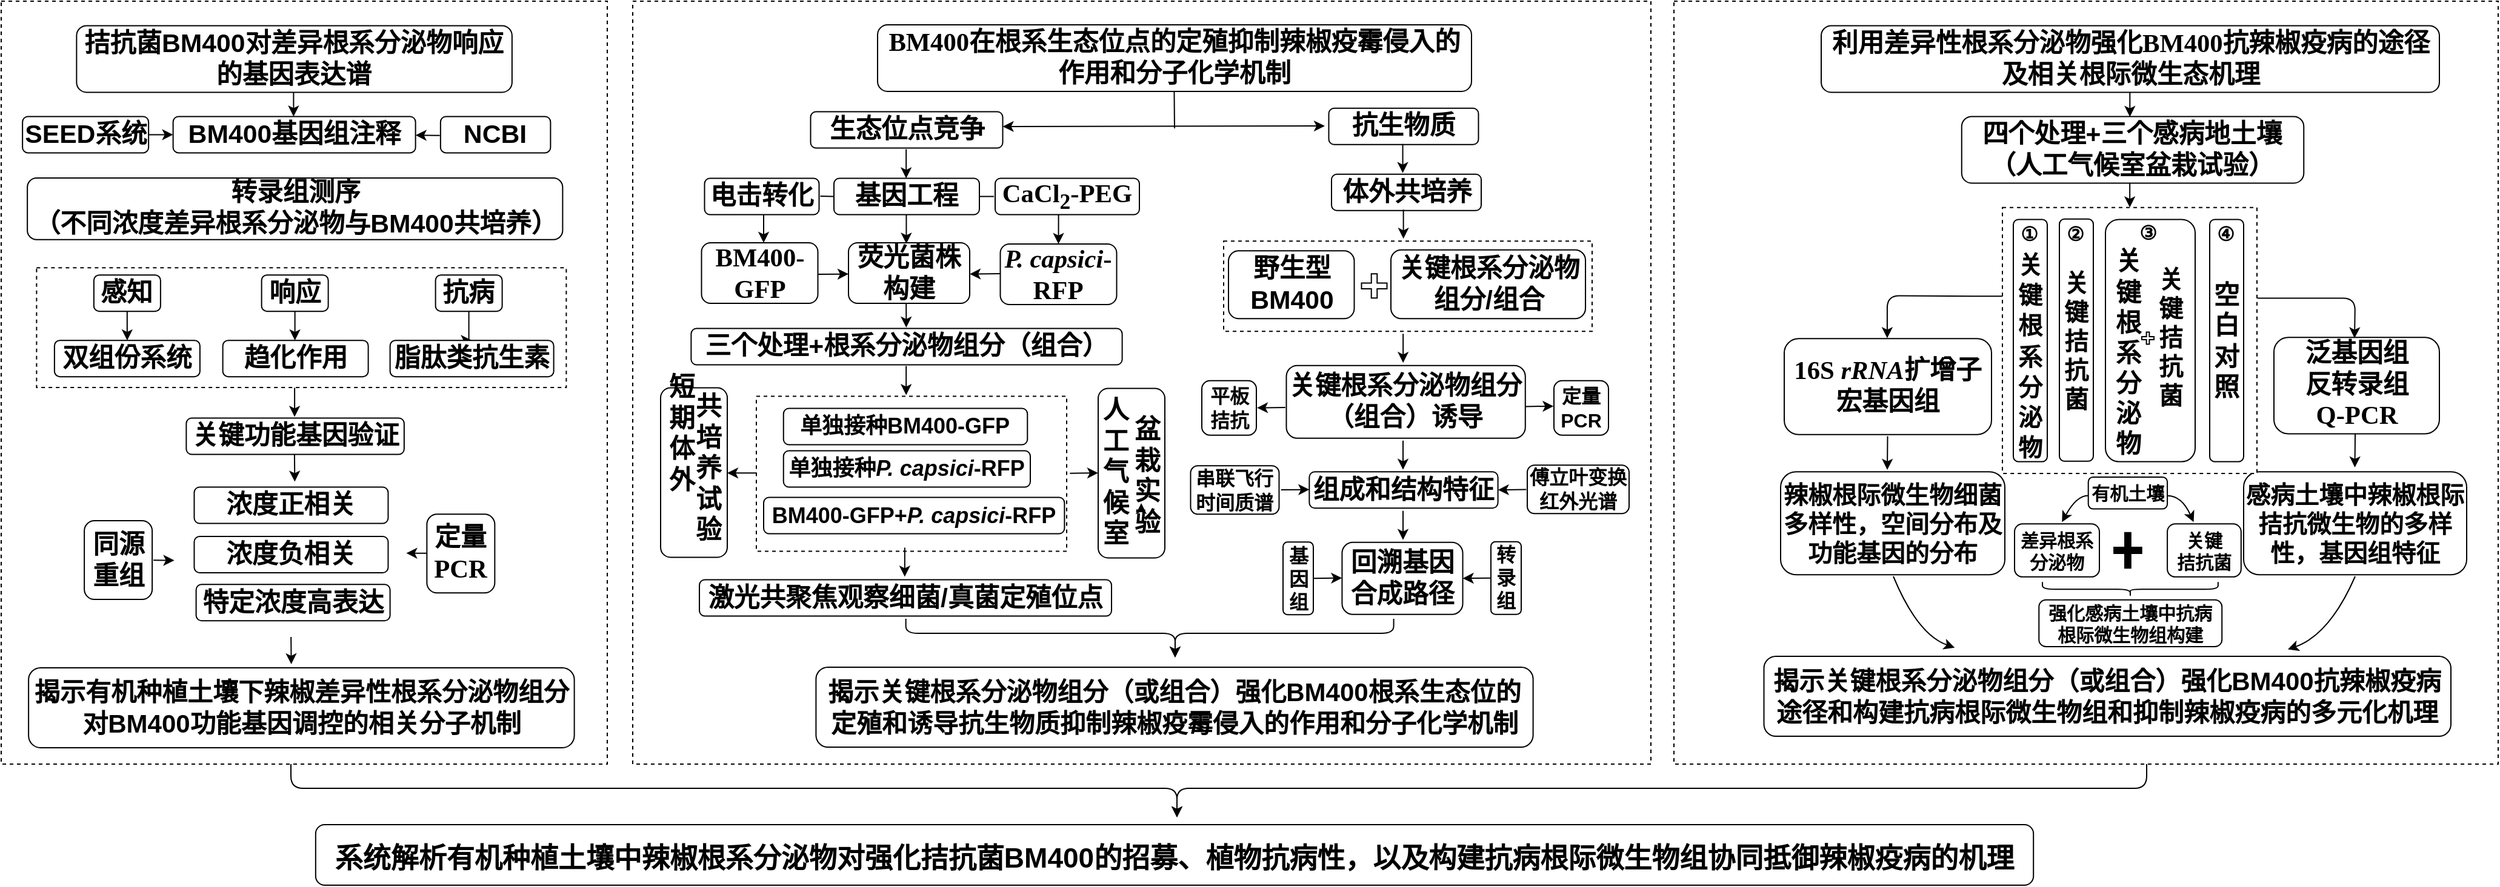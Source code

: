 <mxfile version="14.4.4" type="github">
  <diagram id="QDtG73jCpwaWWLSm4ETX" name="第 1 页">
    <mxGraphModel dx="3487" dy="275" grid="1" gridSize="10" guides="1" tooltips="1" connect="1" arrows="1" fold="1" page="1" pageScale="1" pageWidth="827" pageHeight="1169" math="0" shadow="0">
      <root>
        <mxCell id="0" />
        <mxCell id="1" parent="0" />
        <mxCell id="o6z0fi3anvcR_nz3UvYC-196" value="" style="rounded=0;whiteSpace=wrap;html=1;fontFamily=Helvetica;fontSize=16;dashed=1;" vertex="1" parent="1">
          <mxGeometry x="730" y="1280" width="680" height="630" as="geometry" />
        </mxCell>
        <mxCell id="o6z0fi3anvcR_nz3UvYC-167" value="" style="edgeStyle=orthogonalEdgeStyle;rounded=0;orthogonalLoop=1;jettySize=auto;html=1;" edge="1" parent="1">
          <mxGeometry relative="1" as="geometry">
            <mxPoint x="1106.083" y="1426.25" as="sourcePoint" />
            <mxPoint x="1106.083" y="1450.25" as="targetPoint" />
            <Array as="points">
              <mxPoint x="1106.62" y="1426.25" />
            </Array>
          </mxGeometry>
        </mxCell>
        <mxCell id="o6z0fi3anvcR_nz3UvYC-195" value="" style="rounded=0;whiteSpace=wrap;html=1;fontFamily=Helvetica;fontSize=16;dashed=1;" vertex="1" parent="1">
          <mxGeometry x="-129" y="1280" width="840" height="630" as="geometry" />
        </mxCell>
        <mxCell id="o6z0fi3anvcR_nz3UvYC-20" value="" style="edgeStyle=orthogonalEdgeStyle;rounded=0;orthogonalLoop=1;jettySize=auto;html=1;" edge="1" parent="1">
          <mxGeometry relative="1" as="geometry">
            <mxPoint x="-408.857" y="1474.09" as="sourcePoint" />
            <mxPoint x="-408.857" y="1498.09" as="targetPoint" />
            <Array as="points">
              <mxPoint x="-408.32" y="1474.09" />
            </Array>
          </mxGeometry>
        </mxCell>
        <mxCell id="o6z0fi3anvcR_nz3UvYC-182" value="" style="edgeStyle=orthogonalEdgeStyle;rounded=0;orthogonalLoop=1;jettySize=auto;html=1;" edge="1" parent="1">
          <mxGeometry relative="1" as="geometry">
            <mxPoint x="-408.887" y="1400.23" as="sourcePoint" />
            <mxPoint x="-408.887" y="1424.23" as="targetPoint" />
            <Array as="points">
              <mxPoint x="-408.35" y="1400.23" />
            </Array>
          </mxGeometry>
        </mxCell>
        <mxCell id="o6z0fi3anvcR_nz3UvYC-173" value="" style="rounded=0;whiteSpace=wrap;html=1;fontFamily=Helvetica;fontSize=21;dashed=1;" vertex="1" parent="1">
          <mxGeometry x="-507.2" y="1674.76" width="191.38" height="130.25" as="geometry" />
        </mxCell>
        <mxCell id="o6z0fi3anvcR_nz3UvYC-93" value="" style="edgeStyle=orthogonalEdgeStyle;rounded=0;orthogonalLoop=1;jettySize=auto;html=1;entryX=0.5;entryY=0;entryDx=0;entryDy=0;" edge="1" parent="1" target="o6z0fi3anvcR_nz3UvYC-42">
          <mxGeometry relative="1" as="geometry">
            <mxPoint x="229.213" y="1455.75" as="sourcePoint" />
            <mxPoint x="229.21" y="1474.75" as="targetPoint" />
            <Array as="points">
              <mxPoint x="230" y="1456.25" />
            </Array>
          </mxGeometry>
        </mxCell>
        <mxCell id="o6z0fi3anvcR_nz3UvYC-96" value="" style="edgeStyle=orthogonalEdgeStyle;rounded=0;orthogonalLoop=1;jettySize=auto;html=1;exitX=0.476;exitY=1.018;exitDx=0;exitDy=0;exitPerimeter=0;" edge="1" parent="1" source="o6z0fi3anvcR_nz3UvYC-44">
          <mxGeometry relative="1" as="geometry">
            <mxPoint x="96.653" y="1525.5" as="sourcePoint" />
            <mxPoint x="96.653" y="1549.5" as="targetPoint" />
            <Array as="points">
              <mxPoint x="97" y="1526" />
              <mxPoint x="97" y="1526" />
            </Array>
          </mxGeometry>
        </mxCell>
        <mxCell id="o6z0fi3anvcR_nz3UvYC-121" value="" style="rounded=0;whiteSpace=wrap;html=1;fontFamily=Helvetica;fontSize=21;dashed=1;" vertex="1" parent="1">
          <mxGeometry x="358.5" y="1478.13" width="304" height="74.5" as="geometry" />
        </mxCell>
        <mxCell id="o6z0fi3anvcR_nz3UvYC-103" value="" style="rounded=1;whiteSpace=wrap;html=1;spacing=2;fontFamily=Helvetica;fontStyle=1;" vertex="1" parent="1">
          <mxGeometry x="255" y="1599.75" width="55" height="140" as="geometry" />
        </mxCell>
        <mxCell id="o6z0fi3anvcR_nz3UvYC-98" value="" style="rounded=0;whiteSpace=wrap;html=1;fontFamily=Helvetica;fontSize=21;dashed=1;" vertex="1" parent="1">
          <mxGeometry x="-27" y="1606.25" width="256" height="128" as="geometry" />
        </mxCell>
        <mxCell id="WCuqPz3NQp58f8Igei0k-176" value="" style="rounded=0;whiteSpace=wrap;html=1;fontFamily=Helvetica;fontSize=16;dashed=1;" parent="1" vertex="1">
          <mxGeometry x="-650" y="1280" width="500" height="630" as="geometry" />
        </mxCell>
        <mxCell id="WCuqPz3NQp58f8Igei0k-73" value="" style="rounded=0;whiteSpace=wrap;html=1;fontFamily=Helvetica;fontSize=21;dashed=1;" parent="1" vertex="1">
          <mxGeometry x="-620.81" y="1500.09" width="437" height="98.91" as="geometry" />
        </mxCell>
        <mxCell id="WCuqPz3NQp58f8Igei0k-91" value="&lt;p style=&quot;margin-top: 0pt ; margin-bottom: 0pt ; margin-left: 0in ; direction: ltr ; unicode-bidi: embed ; word-break: normal&quot;&gt;&lt;span style=&quot;font-size: 16pt&quot;&gt;四个处理+三个感病地土壤&lt;/span&gt;&lt;/p&gt;&lt;p style=&quot;margin-top: 0pt ; margin-bottom: 0pt ; margin-left: 0in ; direction: ltr ; unicode-bidi: embed ; word-break: normal&quot;&gt;&lt;span style=&quot;font-size: 16pt&quot;&gt;（人工气候室盆栽试验）&lt;/span&gt;&lt;/p&gt;" style="rounded=1;whiteSpace=wrap;html=1;spacing=2;fontFamily=Helvetica;fontStyle=1;" parent="1" vertex="1">
          <mxGeometry x="967.38" y="1375.23" width="282.25" height="55" as="geometry" />
        </mxCell>
        <mxCell id="WCuqPz3NQp58f8Igei0k-120" value="&lt;p style=&quot;margin-top: 0pt ; margin-bottom: 0pt ; margin-left: 0in ; direction: ltr ; unicode-bidi: embed ; word-break: normal&quot;&gt;&lt;span style=&quot;font-size: 16pt ; font-family: &amp;#34;等线 (正文)&amp;#34;&quot;&gt;16S&amp;nbsp;&lt;/span&gt;&lt;span style=&quot;font-size: 16pt ; font-family: &amp;#34;等线 (正文)&amp;#34;&quot;&gt;&lt;i&gt;rRNA&lt;/i&gt;&lt;/span&gt;&lt;span style=&quot;font-size: 16pt&quot;&gt;扩增子&lt;/span&gt;&lt;/p&gt;&lt;p style=&quot;margin-top: 0pt ; margin-bottom: 0pt ; margin-left: 0in ; direction: ltr ; unicode-bidi: embed ; word-break: normal&quot;&gt;&lt;span style=&quot;font-size: 16pt&quot;&gt;宏基因组&lt;/span&gt;&lt;/p&gt;" style="rounded=1;whiteSpace=wrap;html=1;spacing=2;fontFamily=Helvetica;fontStyle=1;" parent="1" vertex="1">
          <mxGeometry x="821" y="1558.63" width="171" height="79.25" as="geometry" />
        </mxCell>
        <mxCell id="WCuqPz3NQp58f8Igei0k-121" value="&lt;p style=&quot;margin-top: 0pt ; margin-bottom: 0pt ; margin-left: 0in ; direction: ltr ; unicode-bidi: embed ; word-break: normal&quot;&gt;&lt;span style=&quot;font-size: 16pt&quot;&gt;泛&lt;/span&gt;&lt;span style=&quot;font-size: 16pt&quot;&gt;基因组&lt;/span&gt;&lt;/p&gt;&lt;p style=&quot;margin-top: 0pt ; margin-bottom: 0pt ; margin-left: 0in ; direction: ltr ; unicode-bidi: embed ; word-break: normal&quot;&gt;&lt;span style=&quot;font-size: 16pt ; font-family: &amp;#34;等线 (正文)&amp;#34;&quot;&gt;反转录组&lt;/span&gt;&lt;/p&gt;&lt;p style=&quot;margin-top: 0pt ; margin-bottom: 0pt ; margin-left: 0in ; direction: ltr ; unicode-bidi: embed ; word-break: normal&quot;&gt;&lt;span style=&quot;font-size: 16pt ; font-family: &amp;#34;等线 (正文)&amp;#34;&quot;&gt;Q-PCR&lt;/span&gt;&lt;/p&gt;" style="rounded=1;whiteSpace=wrap;html=1;spacing=2;fontFamily=Helvetica;fontStyle=1;" parent="1" vertex="1">
          <mxGeometry x="1225" y="1557.63" width="136.5" height="79.63" as="geometry" />
        </mxCell>
        <mxCell id="WCuqPz3NQp58f8Igei0k-122" value="&lt;p style=&quot;margin-top: 0pt ; margin-bottom: 0pt ; margin-left: 0in ; direction: ltr ; unicode-bidi: embed ; word-break: normal ; font-size: 20px&quot;&gt;&lt;font style=&quot;font-size: 20px&quot;&gt;辣椒根际微生物细菌多样性，空间分布及&lt;/font&gt;&lt;span&gt;功能基因的分布&lt;/span&gt;&lt;/p&gt;" style="rounded=1;whiteSpace=wrap;html=1;spacing=2;fontFamily=Helvetica;fontStyle=1;" parent="1" vertex="1">
          <mxGeometry x="818" y="1668.63" width="185" height="85" as="geometry" />
        </mxCell>
        <mxCell id="WCuqPz3NQp58f8Igei0k-123" value="&lt;p style=&quot;margin-top: 0pt ; margin-bottom: 0pt ; margin-left: 0in ; direction: ltr ; unicode-bidi: embed ; word-break: normal ; font-size: 20px&quot;&gt;&lt;font style=&quot;font-size: 20px&quot;&gt;感病土壤中辣椒根际拮抗微生物的多样性，基因组特征&lt;/font&gt;&lt;/p&gt;" style="rounded=1;whiteSpace=wrap;html=1;spacing=2;fontFamily=Helvetica;fontStyle=1;" parent="1" vertex="1">
          <mxGeometry x="1200" y="1668.63" width="184" height="85" as="geometry" />
        </mxCell>
        <mxCell id="WCuqPz3NQp58f8Igei0k-142" value="" style="endArrow=classic;html=1;fontFamily=Helvetica;fontSize=16;exitX=0.003;exitY=0.417;exitDx=0;exitDy=0;exitPerimeter=0;" parent="1" edge="1">
          <mxGeometry width="50" height="50" relative="1" as="geometry">
            <mxPoint x="1000.999" y="1523.67" as="sourcePoint" />
            <mxPoint x="905.96" y="1558.25" as="targetPoint" />
            <Array as="points">
              <mxPoint x="986.96" y="1523.62" />
              <mxPoint x="905.96" y="1523.25" />
            </Array>
          </mxGeometry>
        </mxCell>
        <mxCell id="WCuqPz3NQp58f8Igei0k-167" value="" style="curved=1;endArrow=classic;html=1;fontFamily=Helvetica;fontStyle=1;entryX=0.205;entryY=-0.04;entryDx=0;entryDy=0;entryPerimeter=0;" parent="1" edge="1">
          <mxGeometry width="50" height="50" relative="1" as="geometry">
            <mxPoint x="911" y="1755" as="sourcePoint" />
            <mxPoint x="961.645" y="1813.85" as="targetPoint" />
            <Array as="points">
              <mxPoint x="931" y="1803.25" />
            </Array>
          </mxGeometry>
        </mxCell>
        <mxCell id="WCuqPz3NQp58f8Igei0k-168" value="" style="curved=1;endArrow=classic;html=1;fontFamily=Helvetica;fontStyle=1;entryX=0.791;entryY=-0.017;entryDx=0;entryDy=0;entryPerimeter=0;" parent="1" edge="1">
          <mxGeometry width="50" height="50" relative="1" as="geometry">
            <mxPoint x="1292" y="1755" as="sourcePoint" />
            <mxPoint x="1236.479" y="1815.23" as="targetPoint" />
            <Array as="points">
              <mxPoint x="1271" y="1803.25" />
            </Array>
          </mxGeometry>
        </mxCell>
        <mxCell id="WCuqPz3NQp58f8Igei0k-169" value="系统解析有机种植土壤中辣椒根系分泌物对强化拮抗菌BM400的招募、植物抗病性，以及构建抗病根际微生物组协同抵御辣椒疫病的机理" style="rounded=1;fontFamily=Helvetica;fontStyle=1;fontSize=23;" parent="1" vertex="1">
          <mxGeometry x="-390.59" y="1960" width="1417.19" height="50" as="geometry" />
        </mxCell>
        <mxCell id="o6z0fi3anvcR_nz3UvYC-190" value="" style="edgeStyle=orthogonalEdgeStyle;curved=0;rounded=1;sketch=0;orthogonalLoop=1;jettySize=auto;html=1;" edge="1" parent="1" source="o6z0fi3anvcR_nz3UvYC-185" target="o6z0fi3anvcR_nz3UvYC-2">
          <mxGeometry relative="1" as="geometry" />
        </mxCell>
        <mxCell id="o6z0fi3anvcR_nz3UvYC-2" value="&lt;p style=&quot;margin-top: 0pt ; margin-bottom: 0pt ; margin-left: 0in ; direction: ltr ; unicode-bidi: embed ; word-break: normal&quot;&gt;&lt;span style=&quot;font-size: 21.333px&quot;&gt;BM400基因组注释&lt;/span&gt;&lt;br&gt;&lt;/p&gt;" style="rounded=1;whiteSpace=wrap;html=1;spacing=2;fontFamily=Helvetica;fontStyle=1;" vertex="1" parent="1">
          <mxGeometry x="-508.19" y="1375.23" width="200" height="30" as="geometry" />
        </mxCell>
        <mxCell id="o6z0fi3anvcR_nz3UvYC-6" value="&lt;p style=&quot;margin-top: 0pt ; margin-bottom: 0pt ; margin-left: 0in ; direction: ltr ; unicode-bidi: embed ; word-break: normal&quot;&gt;&lt;span style=&quot;font-family: &amp;#34;等线 (正文)&amp;#34; ; font-size: 21.333px&quot;&gt;定量PCR&lt;/span&gt;&lt;br&gt;&lt;/p&gt;" style="rounded=1;whiteSpace=wrap;html=1;spacing=2;fontFamily=Helvetica;fontStyle=1;" vertex="1" parent="1">
          <mxGeometry x="-298.82" y="1703.64" width="56" height="65" as="geometry" />
        </mxCell>
        <mxCell id="o6z0fi3anvcR_nz3UvYC-18" value="" style="edgeStyle=orthogonalEdgeStyle;rounded=0;orthogonalLoop=1;jettySize=auto;html=1;entryX=0.5;entryY=0;entryDx=0;entryDy=0;" edge="1" parent="1" source="o6z0fi3anvcR_nz3UvYC-7" target="o6z0fi3anvcR_nz3UvYC-11">
          <mxGeometry relative="1" as="geometry">
            <mxPoint x="-546.06" y="1566.09" as="targetPoint" />
          </mxGeometry>
        </mxCell>
        <mxCell id="o6z0fi3anvcR_nz3UvYC-7" value="&lt;p style=&quot;margin-top: 0pt ; margin-bottom: 0pt ; margin-left: 0in ; direction: ltr ; unicode-bidi: embed ; word-break: normal&quot;&gt;&lt;span style=&quot;font-size: 21.333px&quot;&gt;感知&lt;/span&gt;&lt;br&gt;&lt;/p&gt;" style="rounded=1;whiteSpace=wrap;html=1;spacing=2;fontFamily=Helvetica;fontStyle=1;" vertex="1" parent="1">
          <mxGeometry x="-573.56" y="1506.09" width="55" height="30" as="geometry" />
        </mxCell>
        <mxCell id="o6z0fi3anvcR_nz3UvYC-17" value="" style="edgeStyle=orthogonalEdgeStyle;rounded=0;orthogonalLoop=1;jettySize=auto;html=1;" edge="1" parent="1" source="o6z0fi3anvcR_nz3UvYC-8" target="o6z0fi3anvcR_nz3UvYC-12">
          <mxGeometry relative="1" as="geometry">
            <Array as="points">
              <mxPoint x="-407.19" y="1536.09" />
            </Array>
          </mxGeometry>
        </mxCell>
        <mxCell id="o6z0fi3anvcR_nz3UvYC-8" value="&lt;p style=&quot;margin-top: 0pt ; margin-bottom: 0pt ; margin-left: 0in ; direction: ltr ; unicode-bidi: embed ; word-break: normal&quot;&gt;&lt;span style=&quot;font-size: 21.333px&quot;&gt;响应&lt;/span&gt;&lt;br&gt;&lt;/p&gt;" style="rounded=1;whiteSpace=wrap;html=1;spacing=2;fontFamily=Helvetica;fontStyle=1;" vertex="1" parent="1">
          <mxGeometry x="-435.19" y="1506.09" width="55" height="30" as="geometry" />
        </mxCell>
        <mxCell id="o6z0fi3anvcR_nz3UvYC-16" value="" style="edgeStyle=orthogonalEdgeStyle;rounded=0;orthogonalLoop=1;jettySize=auto;html=1;" edge="1" parent="1" source="o6z0fi3anvcR_nz3UvYC-9" target="o6z0fi3anvcR_nz3UvYC-13">
          <mxGeometry relative="1" as="geometry">
            <Array as="points">
              <mxPoint x="-264.06" y="1560.09" />
            </Array>
          </mxGeometry>
        </mxCell>
        <mxCell id="o6z0fi3anvcR_nz3UvYC-9" value="&lt;p style=&quot;margin-top: 0pt ; margin-bottom: 0pt ; margin-left: 0in ; direction: ltr ; unicode-bidi: embed ; word-break: normal&quot;&gt;&lt;span style=&quot;font-size: 21.333px&quot;&gt;抗病&lt;/span&gt;&lt;br&gt;&lt;/p&gt;" style="rounded=1;whiteSpace=wrap;html=1;spacing=2;fontFamily=Helvetica;fontStyle=1;" vertex="1" parent="1">
          <mxGeometry x="-291.69" y="1506.09" width="55" height="30" as="geometry" />
        </mxCell>
        <mxCell id="o6z0fi3anvcR_nz3UvYC-11" value="&lt;p style=&quot;margin-top: 0pt ; margin-bottom: 0pt ; margin-left: 0in ; direction: ltr ; unicode-bidi: embed ; word-break: normal&quot;&gt;&lt;span style=&quot;font-size: 21.333px&quot;&gt;双组份系统&lt;/span&gt;&lt;br&gt;&lt;/p&gt;" style="rounded=1;whiteSpace=wrap;html=1;spacing=2;fontFamily=Helvetica;fontStyle=1;" vertex="1" parent="1">
          <mxGeometry x="-606.06" y="1560.09" width="120" height="30" as="geometry" />
        </mxCell>
        <mxCell id="o6z0fi3anvcR_nz3UvYC-12" value="&lt;p style=&quot;margin-top: 0pt ; margin-bottom: 0pt ; margin-left: 0in ; direction: ltr ; unicode-bidi: embed ; word-break: normal&quot;&gt;&lt;span style=&quot;font-size: 21.333px&quot;&gt;趋化作用&lt;/span&gt;&lt;br&gt;&lt;/p&gt;" style="rounded=1;whiteSpace=wrap;html=1;spacing=2;fontFamily=Helvetica;fontStyle=1;" vertex="1" parent="1">
          <mxGeometry x="-467.19" y="1560.09" width="120" height="30" as="geometry" />
        </mxCell>
        <mxCell id="o6z0fi3anvcR_nz3UvYC-13" value="&lt;p style=&quot;margin-top: 0pt ; margin-bottom: 0pt ; margin-left: 0in ; direction: ltr ; unicode-bidi: embed ; word-break: normal&quot;&gt;&lt;span style=&quot;font-size: 21.333px&quot;&gt;脂肽类抗生素&lt;/span&gt;&lt;/p&gt;" style="rounded=1;whiteSpace=wrap;html=1;spacing=2;fontFamily=Helvetica;fontStyle=1;" vertex="1" parent="1">
          <mxGeometry x="-329.19" y="1560.09" width="135" height="30" as="geometry" />
        </mxCell>
        <mxCell id="o6z0fi3anvcR_nz3UvYC-14" value="&lt;p style=&quot;margin-top: 0pt ; margin-bottom: 0pt ; margin-left: 0in ; direction: ltr ; unicode-bidi: embed ; word-break: normal&quot;&gt;&lt;span style=&quot;font-family: &amp;#34;等线 (正文)&amp;#34; ; font-size: 21.333px&quot;&gt;同源重组&lt;/span&gt;&lt;br&gt;&lt;/p&gt;" style="rounded=1;whiteSpace=wrap;html=1;spacing=2;fontFamily=Helvetica;fontStyle=1;" vertex="1" parent="1">
          <mxGeometry x="-581.44" y="1709.01" width="56" height="65" as="geometry" />
        </mxCell>
        <mxCell id="o6z0fi3anvcR_nz3UvYC-22" value="" style="edgeStyle=orthogonalEdgeStyle;rounded=0;orthogonalLoop=1;jettySize=auto;html=1;" edge="1" parent="1">
          <mxGeometry relative="1" as="geometry">
            <mxPoint x="-408.807" y="1351.23" as="sourcePoint" />
            <mxPoint x="-408.807" y="1375.23" as="targetPoint" />
            <Array as="points">
              <mxPoint x="-408.27" y="1351.23" />
            </Array>
          </mxGeometry>
        </mxCell>
        <mxCell id="o6z0fi3anvcR_nz3UvYC-26" value="" style="endArrow=classic;html=1;" edge="1" parent="1">
          <mxGeometry width="50" height="50" relative="1" as="geometry">
            <mxPoint x="-524.45" y="1741.64" as="sourcePoint" />
            <mxPoint x="-507.2" y="1741.77" as="targetPoint" />
          </mxGeometry>
        </mxCell>
        <mxCell id="o6z0fi3anvcR_nz3UvYC-27" value="&lt;p style=&quot;margin-top: 0pt ; margin-bottom: 0pt ; margin-left: 0in ; direction: ltr ; unicode-bidi: embed ; word-break: normal&quot;&gt;&lt;span style=&quot;font-size: 21.333px&quot;&gt;关键功能基因验证&lt;/span&gt;&lt;br&gt;&lt;/p&gt;" style="rounded=1;whiteSpace=wrap;html=1;spacing=2;fontFamily=Helvetica;fontStyle=1;" vertex="1" parent="1">
          <mxGeometry x="-497.32" y="1624.25" width="179.75" height="30" as="geometry" />
        </mxCell>
        <mxCell id="o6z0fi3anvcR_nz3UvYC-28" value="&lt;p style=&quot;margin-top: 0pt ; margin-bottom: 0pt ; margin-left: 0in ; direction: ltr ; unicode-bidi: embed ; word-break: normal&quot;&gt;&lt;font face=&quot;等线 (正文)&quot;&gt;&lt;span style=&quot;font-size: 21.333px&quot;&gt;浓度正相关&lt;/span&gt;&lt;/font&gt;&lt;/p&gt;" style="rounded=1;whiteSpace=wrap;html=1;spacing=2;fontFamily=Helvetica;fontStyle=1;" vertex="1" parent="1">
          <mxGeometry x="-490.77" y="1681.26" width="160" height="30" as="geometry" />
        </mxCell>
        <mxCell id="o6z0fi3anvcR_nz3UvYC-29" value="&lt;p style=&quot;margin-top: 0pt ; margin-bottom: 0pt ; margin-left: 0in ; direction: ltr ; unicode-bidi: embed ; word-break: normal&quot;&gt;&lt;font face=&quot;等线 (正文)&quot;&gt;&lt;span style=&quot;font-size: 21.333px&quot;&gt;浓度负相关&lt;/span&gt;&lt;/font&gt;&lt;/p&gt;" style="rounded=1;whiteSpace=wrap;html=1;spacing=2;fontFamily=Helvetica;fontStyle=1;" vertex="1" parent="1">
          <mxGeometry x="-490.77" y="1722.01" width="160" height="30" as="geometry" />
        </mxCell>
        <mxCell id="o6z0fi3anvcR_nz3UvYC-30" value="&lt;p style=&quot;margin-top: 0pt ; margin-bottom: 0pt ; margin-left: 0in ; direction: ltr ; unicode-bidi: embed ; word-break: normal&quot;&gt;&lt;font face=&quot;等线 (正文)&quot;&gt;&lt;span style=&quot;font-size: 21.333px&quot;&gt;特定浓度高表达&lt;/span&gt;&lt;/font&gt;&lt;/p&gt;" style="rounded=1;whiteSpace=wrap;html=1;spacing=2;fontFamily=Helvetica;fontStyle=1;" vertex="1" parent="1">
          <mxGeometry x="-489.2" y="1761.63" width="160" height="30" as="geometry" />
        </mxCell>
        <mxCell id="o6z0fi3anvcR_nz3UvYC-34" value="&lt;p style=&quot;margin-top: 0pt ; margin-bottom: 0pt ; margin-left: 0in ; direction: ltr ; unicode-bidi: embed ; word-break: normal&quot;&gt;&lt;span style=&quot;font-size: 21.333px&quot;&gt;生态位点竞争&lt;/span&gt;&lt;br&gt;&lt;/p&gt;" style="rounded=1;whiteSpace=wrap;html=1;spacing=2;fontFamily=Helvetica;fontStyle=1;" vertex="1" parent="1">
          <mxGeometry x="17.75" y="1371.25" width="158.5" height="30" as="geometry" />
        </mxCell>
        <mxCell id="o6z0fi3anvcR_nz3UvYC-36" value="&lt;p style=&quot;margin-top: 0pt ; margin-bottom: 0pt ; margin-left: 0in ; direction: ltr ; unicode-bidi: embed ; word-break: normal&quot;&gt;&lt;span style=&quot;font-size: 21.333px&quot;&gt;基因工程&lt;/span&gt;&lt;br&gt;&lt;/p&gt;" style="rounded=1;whiteSpace=wrap;html=1;spacing=2;fontFamily=Helvetica;fontStyle=1;" vertex="1" parent="1">
          <mxGeometry x="37" y="1426.25" width="120" height="30" as="geometry" />
        </mxCell>
        <mxCell id="o6z0fi3anvcR_nz3UvYC-40" value="&lt;font style=&quot;font-size: 21.333px&quot;&gt;&lt;span lang=&quot;EN-US&quot; style=&quot;font-family: &amp;#34;times new roman&amp;#34; , serif&quot;&gt;CaCl&lt;sub&gt;2&lt;/sub&gt;-PEG&lt;/span&gt;&lt;/font&gt;" style="rounded=1;whiteSpace=wrap;html=1;spacing=2;fontFamily=Helvetica;fontStyle=1;" vertex="1" parent="1">
          <mxGeometry x="170" y="1426.25" width="119" height="30" as="geometry" />
        </mxCell>
        <mxCell id="o6z0fi3anvcR_nz3UvYC-35" value="&lt;p style=&quot;margin-top: 0pt ; margin-bottom: 0pt ; margin-left: 0in ; direction: ltr ; unicode-bidi: embed ; word-break: normal&quot;&gt;&lt;span style=&quot;font-size: 21.333px&quot;&gt;抗生物质&lt;/span&gt;&lt;br&gt;&lt;/p&gt;" style="rounded=1;whiteSpace=wrap;html=1;spacing=2;fontFamily=Helvetica;fontStyle=1;" vertex="1" parent="1">
          <mxGeometry x="445.24" y="1368.38" width="123.5" height="30" as="geometry" />
        </mxCell>
        <mxCell id="o6z0fi3anvcR_nz3UvYC-41" value="&lt;span lang=&quot;EN-US&quot; style=&quot;font-family: &amp;#34;times new roman&amp;#34; , serif&quot;&gt;&lt;font style=&quot;font-size: 21.333px&quot;&gt;BM400-GFP&lt;/font&gt;&lt;/span&gt;" style="rounded=1;whiteSpace=wrap;html=1;spacing=2;fontFamily=Helvetica;fontStyle=1;" vertex="1" parent="1">
          <mxGeometry x="-72.25" y="1479.5" width="96" height="50" as="geometry" />
        </mxCell>
        <mxCell id="o6z0fi3anvcR_nz3UvYC-42" value="&lt;font style=&quot;font-size: 21.333px&quot;&gt;&lt;i&gt;&lt;span lang=&quot;EN-US&quot; style=&quot;font-family: &amp;#34;times new roman&amp;#34; , serif&quot;&gt;P. capsici&lt;/span&gt;&lt;/i&gt;&lt;span lang=&quot;EN-US&quot; style=&quot;font-family: &amp;#34;times new roman&amp;#34; , serif&quot;&gt;-RFP&lt;/span&gt;&lt;/font&gt;" style="rounded=1;whiteSpace=wrap;html=1;spacing=2;fontFamily=Helvetica;fontStyle=1;" vertex="1" parent="1">
          <mxGeometry x="174.25" y="1480.5" width="96" height="50" as="geometry" />
        </mxCell>
        <mxCell id="o6z0fi3anvcR_nz3UvYC-44" value="&lt;span lang=&quot;EN-US&quot;&gt;&lt;font style=&quot;font-size: 21.333px&quot;&gt;荧光菌株构建&lt;/font&gt;&lt;/span&gt;" style="rounded=1;whiteSpace=wrap;html=1;spacing=2;fontFamily=Helvetica;fontStyle=1;" vertex="1" parent="1">
          <mxGeometry x="49" y="1479.5" width="100" height="50" as="geometry" />
        </mxCell>
        <mxCell id="o6z0fi3anvcR_nz3UvYC-46" value="&lt;font style=&quot;font-size: 21.33px&quot;&gt;激光共聚焦观察细菌/真菌定殖位点&lt;/font&gt;" style="rounded=1;whiteSpace=wrap;html=1;spacing=2;fontFamily=Helvetica;fontStyle=1;" vertex="1" parent="1">
          <mxGeometry x="-73.99" y="1757.75" width="340" height="30" as="geometry" />
        </mxCell>
        <mxCell id="o6z0fi3anvcR_nz3UvYC-47" value="&lt;font style=&quot;font-size: 21.33px&quot;&gt;三个处理+根系分泌物组分（组合）&lt;/font&gt;" style="rounded=1;whiteSpace=wrap;html=1;spacing=2;fontFamily=Helvetica;fontStyle=1;" vertex="1" parent="1">
          <mxGeometry x="-80.81" y="1550.25" width="355.62" height="30" as="geometry" />
        </mxCell>
        <mxCell id="o6z0fi3anvcR_nz3UvYC-48" value="&lt;span lang=&quot;EN-US&quot;&gt;&lt;font style=&quot;font-size: 18px&quot;&gt;单独接种BM400-GFP&lt;/font&gt;&lt;/span&gt;" style="rounded=1;whiteSpace=wrap;html=1;spacing=2;fontFamily=Helvetica;fontStyle=1;" vertex="1" parent="1">
          <mxGeometry x="-4.62" y="1616.25" width="201.25" height="30" as="geometry" />
        </mxCell>
        <mxCell id="o6z0fi3anvcR_nz3UvYC-49" value="&lt;font style=&quot;font-size: 18px&quot;&gt;&lt;span lang=&quot;EN-US&quot;&gt;&lt;font style=&quot;font-size: 18px&quot;&gt;单独接种&lt;/font&gt;&lt;/span&gt;&lt;i&gt;&lt;span lang=&quot;EN-US&quot;&gt;P. capsici&lt;/span&gt;&lt;/i&gt;&lt;span lang=&quot;EN-US&quot;&gt;-RFP&lt;/span&gt;&lt;/font&gt;" style="rounded=1;whiteSpace=wrap;html=1;spacing=2;fontFamily=Helvetica;fontStyle=1;" vertex="1" parent="1">
          <mxGeometry x="-4.62" y="1651.25" width="203.62" height="30" as="geometry" />
        </mxCell>
        <mxCell id="o6z0fi3anvcR_nz3UvYC-50" value="&lt;font style=&quot;font-size: 18px&quot;&gt;BM400-GFP+&lt;i&gt;&lt;span lang=&quot;EN-US&quot;&gt;P. capsici&lt;/span&gt;&lt;/i&gt;&lt;span lang=&quot;EN-US&quot;&gt;-RFP&lt;/span&gt;&lt;/font&gt;" style="rounded=1;whiteSpace=wrap;html=1;spacing=2;fontFamily=Helvetica;fontStyle=1;" vertex="1" parent="1">
          <mxGeometry x="-21" y="1689.75" width="248.19" height="30" as="geometry" />
        </mxCell>
        <mxCell id="o6z0fi3anvcR_nz3UvYC-67" value="&lt;span style=&quot;font-size: 12.0pt&quot;&gt;串联飞行时间质谱&lt;/span&gt;" style="rounded=1;whiteSpace=wrap;html=1;spacing=2;fontFamily=Helvetica;fontStyle=1;" vertex="1" parent="1">
          <mxGeometry x="331.24" y="1663.63" width="73" height="40" as="geometry" />
        </mxCell>
        <mxCell id="o6z0fi3anvcR_nz3UvYC-68" value="&lt;span style=&quot;font-size: 12.0pt&quot;&gt;傅立叶变换红外光谱&lt;/span&gt;" style="rounded=1;whiteSpace=wrap;html=1;spacing=2;fontFamily=Helvetica;fontStyle=1;" vertex="1" parent="1">
          <mxGeometry x="609.0" y="1663.13" width="84" height="40" as="geometry" />
        </mxCell>
        <mxCell id="o6z0fi3anvcR_nz3UvYC-70" value="&lt;font style=&quot;font-size: 21.333px&quot;&gt;组成和结构特征&lt;/font&gt;" style="rounded=1;whiteSpace=wrap;html=1;spacing=2;fontFamily=Helvetica;fontStyle=1;" vertex="1" parent="1">
          <mxGeometry x="429.18" y="1668.63" width="155.62" height="30" as="geometry" />
        </mxCell>
        <mxCell id="o6z0fi3anvcR_nz3UvYC-71" value="&lt;span style=&quot;font-size: 21.333px&quot;&gt;回溯基因&lt;/span&gt;&lt;span style=&quot;font-size: 21.333px&quot;&gt;合成&lt;/span&gt;&lt;span style=&quot;font-size: 21.333px&quot;&gt;路径&lt;/span&gt;" style="rounded=1;whiteSpace=wrap;html=1;spacing=2;fontFamily=Helvetica;fontStyle=1;" vertex="1" parent="1">
          <mxGeometry x="456.21" y="1726.88" width="99.56" height="59.5" as="geometry" />
        </mxCell>
        <mxCell id="o6z0fi3anvcR_nz3UvYC-72" value="&lt;span style=&quot;font-size: 12.0pt&quot;&gt;基因组&lt;/span&gt;" style="rounded=1;whiteSpace=wrap;html=1;spacing=2;fontFamily=Helvetica;fontStyle=1;" vertex="1" parent="1">
          <mxGeometry x="407.5" y="1726.63" width="25" height="60" as="geometry" />
        </mxCell>
        <mxCell id="o6z0fi3anvcR_nz3UvYC-73" value="&lt;span style=&quot;font-size: 12.0pt&quot;&gt;转录组&lt;/span&gt;" style="rounded=1;whiteSpace=wrap;html=1;spacing=2;fontFamily=Helvetica;fontStyle=1;" vertex="1" parent="1">
          <mxGeometry x="579.0" y="1726.38" width="25" height="60" as="geometry" />
        </mxCell>
        <mxCell id="o6z0fi3anvcR_nz3UvYC-76" value="&lt;font style=&quot;font-size: 21.33px&quot;&gt;关键根系分泌物组分（组合）诱导&lt;/font&gt;" style="rounded=1;whiteSpace=wrap;html=1;spacing=2;fontFamily=Helvetica;fontStyle=1;" vertex="1" parent="1">
          <mxGeometry x="410.24" y="1580.88" width="197.15" height="60" as="geometry" />
        </mxCell>
        <mxCell id="o6z0fi3anvcR_nz3UvYC-77" value="&lt;span style=&quot;font-size: 12.0pt&quot;&gt;平板拮抗&lt;/span&gt;" style="rounded=1;whiteSpace=wrap;html=1;spacing=2;fontFamily=Helvetica;fontStyle=1;" vertex="1" parent="1">
          <mxGeometry x="340.5" y="1593.38" width="45" height="45" as="geometry" />
        </mxCell>
        <mxCell id="o6z0fi3anvcR_nz3UvYC-78" value="&lt;span style=&quot;font-size: 12.0pt&quot;&gt;定量PCR&lt;/span&gt;" style="rounded=1;whiteSpace=wrap;html=1;spacing=2;fontFamily=Helvetica;fontStyle=1;" vertex="1" parent="1">
          <mxGeometry x="631.0" y="1593.38" width="45" height="45" as="geometry" />
        </mxCell>
        <mxCell id="o6z0fi3anvcR_nz3UvYC-80" value="" style="edgeStyle=orthogonalEdgeStyle;rounded=0;orthogonalLoop=1;jettySize=auto;html=1;" edge="1" parent="1">
          <mxGeometry relative="1" as="geometry">
            <mxPoint x="96.583" y="1402.25" as="sourcePoint" />
            <mxPoint x="96.583" y="1426.25" as="targetPoint" />
            <Array as="points">
              <mxPoint x="97.12" y="1402.25" />
            </Array>
          </mxGeometry>
        </mxCell>
        <mxCell id="o6z0fi3anvcR_nz3UvYC-81" value="" style="edgeStyle=orthogonalEdgeStyle;rounded=0;orthogonalLoop=1;jettySize=auto;html=1;" edge="1" parent="1">
          <mxGeometry relative="1" as="geometry">
            <mxPoint x="96.713" y="1456.25" as="sourcePoint" />
            <mxPoint x="96.713" y="1480.25" as="targetPoint" />
            <Array as="points">
              <mxPoint x="97.25" y="1456.25" />
            </Array>
          </mxGeometry>
        </mxCell>
        <mxCell id="o6z0fi3anvcR_nz3UvYC-85" value="" style="group;rotation=0;" vertex="1" connectable="0" parent="1">
          <mxGeometry x="97.21" y="1802" width="401.58" as="geometry" />
        </mxCell>
        <mxCell id="WCuqPz3NQp58f8Igei0k-86" value="" style="edgeStyle=segmentEdgeStyle;endArrow=classic;html=1;fontFamily=Helvetica;fontSize=11;entryX=0.49;entryY=0;entryDx=0;entryDy=0;entryPerimeter=0;" parent="o6z0fi3anvcR_nz3UvYC-85" edge="1">
          <mxGeometry width="50" height="50" relative="1" as="geometry">
            <mxPoint x="-0.878" y="-12" as="sourcePoint" />
            <mxPoint x="221.25" y="20" as="targetPoint" />
            <Array as="points">
              <mxPoint />
              <mxPoint x="221.25" />
            </Array>
          </mxGeometry>
        </mxCell>
        <mxCell id="WCuqPz3NQp58f8Igei0k-87" value="" style="edgeStyle=segmentEdgeStyle;endArrow=classic;html=1;fontFamily=Helvetica;fontSize=11;" parent="o6z0fi3anvcR_nz3UvYC-85" edge="1">
          <mxGeometry width="50" height="50" relative="1" as="geometry">
            <mxPoint x="401.58" y="-12" as="sourcePoint" />
            <mxPoint x="221.25" y="20" as="targetPoint" />
            <Array as="points">
              <mxPoint x="401.58" />
              <mxPoint x="220.365" />
            </Array>
          </mxGeometry>
        </mxCell>
        <mxCell id="o6z0fi3anvcR_nz3UvYC-90" value="" style="endArrow=none;html=1;fontFamily=Helvetica;fontSize=21.333;" edge="1" parent="1">
          <mxGeometry width="50" height="50" relative="1" as="geometry">
            <mxPoint x="157" y="1441.25" as="sourcePoint" />
            <mxPoint x="169" y="1441.25" as="targetPoint" />
          </mxGeometry>
        </mxCell>
        <mxCell id="o6z0fi3anvcR_nz3UvYC-91" value="" style="endArrow=none;html=1;fontFamily=Helvetica;fontSize=21.333;" edge="1" parent="1">
          <mxGeometry width="50" height="50" relative="1" as="geometry">
            <mxPoint x="25.75" y="1441.05" as="sourcePoint" />
            <mxPoint x="37" y="1441.25" as="targetPoint" />
            <Array as="points">
              <mxPoint x="37" y="1441.25" />
            </Array>
          </mxGeometry>
        </mxCell>
        <mxCell id="o6z0fi3anvcR_nz3UvYC-94" value="" style="endArrow=classic;html=1;" edge="1" parent="1">
          <mxGeometry width="50" height="50" relative="1" as="geometry">
            <mxPoint x="23.75" y="1505.5" as="sourcePoint" />
            <mxPoint x="49" y="1505.25" as="targetPoint" />
          </mxGeometry>
        </mxCell>
        <mxCell id="o6z0fi3anvcR_nz3UvYC-100" value="" style="edgeStyle=orthogonalEdgeStyle;rounded=0;orthogonalLoop=1;jettySize=auto;html=1;" edge="1" parent="1">
          <mxGeometry relative="1" as="geometry">
            <mxPoint x="96.583" y="1581.25" as="sourcePoint" />
            <mxPoint x="96.583" y="1605.25" as="targetPoint" />
            <Array as="points">
              <mxPoint x="97.12" y="1581.25" />
            </Array>
          </mxGeometry>
        </mxCell>
        <mxCell id="o6z0fi3anvcR_nz3UvYC-101" value="" style="endArrow=classic;html=1;fontFamily=Helvetica;fontSize=21.333;" edge="1" parent="1">
          <mxGeometry width="50" height="50" relative="1" as="geometry">
            <mxPoint x="-27" y="1669.58" as="sourcePoint" />
            <mxPoint x="-51" y="1669.58" as="targetPoint" />
          </mxGeometry>
        </mxCell>
        <mxCell id="o6z0fi3anvcR_nz3UvYC-57" value="&lt;span style=&quot;color: rgb(0 , 0 , 0) ; font-family: &amp;#34;helvetica&amp;#34; ; font-size: 21.33px ; font-style: normal ; font-weight: 700 ; letter-spacing: normal ; text-align: center ; text-indent: 0px ; text-transform: none ; word-spacing: 0px ; display: inline ; float: none&quot;&gt;盆栽实验&lt;/span&gt;" style="text;whiteSpace=wrap;html=1;" vertex="1" parent="1">
          <mxGeometry x="283" y="1614.75" width="30" height="110" as="geometry" />
        </mxCell>
        <mxCell id="o6z0fi3anvcR_nz3UvYC-59" value="&lt;span style=&quot;color: rgb(0 , 0 , 0) ; font-family: &amp;#34;helvetica&amp;#34; ; font-size: 21.33px ; font-style: normal ; font-weight: 700 ; letter-spacing: normal ; text-align: center ; text-indent: 0px ; text-transform: none ; word-spacing: 0px ; display: inline ; float: none&quot;&gt;人工气候室&lt;/span&gt;" style="text;whiteSpace=wrap;html=1;" vertex="1" parent="1">
          <mxGeometry x="257" y="1598.75" width="30" height="136" as="geometry" />
        </mxCell>
        <mxCell id="o6z0fi3anvcR_nz3UvYC-99" style="edgeStyle=orthogonalEdgeStyle;rounded=0;orthogonalLoop=1;jettySize=auto;html=1;exitX=1;exitY=0.75;exitDx=0;exitDy=0;entryX=1.118;entryY=0.704;entryDx=0;entryDy=0;entryPerimeter=0;fontFamily=Helvetica;fontSize=21.333;" edge="1" parent="1" source="o6z0fi3anvcR_nz3UvYC-59" target="o6z0fi3anvcR_nz3UvYC-59">
          <mxGeometry x="239" y="1598.75" as="geometry" />
        </mxCell>
        <mxCell id="o6z0fi3anvcR_nz3UvYC-102" value="" style="endArrow=classic;html=1;fontFamily=Helvetica;fontSize=21.333;exitX=1.011;exitY=0.6;exitDx=0;exitDy=0;exitPerimeter=0;" edge="1" parent="1">
          <mxGeometry x="239" y="1598.75" width="50" height="50" as="geometry">
            <mxPoint x="231.66" y="1669.82" as="sourcePoint" />
            <mxPoint x="255" y="1669.58" as="targetPoint" />
          </mxGeometry>
        </mxCell>
        <mxCell id="o6z0fi3anvcR_nz3UvYC-53" value="" style="rounded=1;whiteSpace=wrap;html=1;spacing=2;fontFamily=Helvetica;fontStyle=1;" vertex="1" parent="1">
          <mxGeometry x="-106" y="1599.25" width="55" height="140" as="geometry" />
        </mxCell>
        <mxCell id="o6z0fi3anvcR_nz3UvYC-54" value="&lt;span style=&quot;color: rgb(0 , 0 , 0) ; font-family: &amp;#34;helvetica&amp;#34; ; font-size: 21.33px ; font-style: normal ; font-weight: 700 ; letter-spacing: normal ; text-align: center ; text-indent: 0px ; text-transform: none ; word-spacing: 0px ; display: inline ; float: none&quot;&gt;共培养试验&lt;/span&gt;" style="text;whiteSpace=wrap;html=1;" vertex="1" parent="1">
          <mxGeometry x="-79" y="1596.25" width="20" height="140" as="geometry" />
        </mxCell>
        <mxCell id="o6z0fi3anvcR_nz3UvYC-55" value="&lt;span style=&quot;color: rgb(0 , 0 , 0) ; font-family: &amp;#34;helvetica&amp;#34; ; font-size: 21.33px ; font-style: normal ; font-weight: 700 ; letter-spacing: normal ; text-align: center ; text-indent: 0px ; text-transform: none ; word-spacing: 0px ; display: inline ; float: none&quot;&gt;短期体外&lt;/span&gt;" style="text;whiteSpace=wrap;html=1;" vertex="1" parent="1">
          <mxGeometry x="-100.81" y="1580.1" width="20" height="120" as="geometry" />
        </mxCell>
        <mxCell id="o6z0fi3anvcR_nz3UvYC-104" value="" style="edgeStyle=orthogonalEdgeStyle;rounded=0;orthogonalLoop=1;jettySize=auto;html=1;" edge="1" parent="1">
          <mxGeometry relative="1" as="geometry">
            <mxPoint x="95.413" y="1731.25" as="sourcePoint" />
            <mxPoint x="95.413" y="1755.25" as="targetPoint" />
            <Array as="points">
              <mxPoint x="95.95" y="1731.25" />
            </Array>
          </mxGeometry>
        </mxCell>
        <mxCell id="o6z0fi3anvcR_nz3UvYC-108" value="" style="endArrow=classic;html=1;" edge="1" parent="1">
          <mxGeometry width="50" height="50" relative="1" as="geometry">
            <mxPoint x="174.25" y="1505.05" as="sourcePoint" />
            <mxPoint x="149" y="1505.3" as="targetPoint" />
          </mxGeometry>
        </mxCell>
        <mxCell id="o6z0fi3anvcR_nz3UvYC-109" value="" style="edgeStyle=orthogonalEdgeStyle;rounded=0;orthogonalLoop=1;jettySize=auto;html=1;" edge="1" parent="1">
          <mxGeometry relative="1" as="geometry">
            <mxPoint x="506.493" y="1642.88" as="sourcePoint" />
            <mxPoint x="506.493" y="1666.88" as="targetPoint" />
            <Array as="points">
              <mxPoint x="507.03" y="1642.88" />
            </Array>
          </mxGeometry>
        </mxCell>
        <mxCell id="o6z0fi3anvcR_nz3UvYC-110" value="" style="edgeStyle=orthogonalEdgeStyle;rounded=0;orthogonalLoop=1;jettySize=auto;html=1;" edge="1" parent="1">
          <mxGeometry relative="1" as="geometry">
            <mxPoint x="506.493" y="1700.88" as="sourcePoint" />
            <mxPoint x="506.493" y="1724.88" as="targetPoint" />
            <Array as="points">
              <mxPoint x="507.03" y="1700.88" />
            </Array>
          </mxGeometry>
        </mxCell>
        <mxCell id="o6z0fi3anvcR_nz3UvYC-115" value="&lt;p style=&quot;margin-top: 0pt ; margin-bottom: 0pt ; margin-left: 0in ; direction: ltr ; unicode-bidi: embed ; word-break: normal&quot;&gt;&lt;span style=&quot;font-size: 21.333px&quot;&gt;体外共培养&lt;/span&gt;&lt;br&gt;&lt;/p&gt;" style="rounded=1;whiteSpace=wrap;html=1;spacing=2;fontFamily=Helvetica;fontStyle=1;" vertex="1" parent="1">
          <mxGeometry x="447.5" y="1422.88" width="123.5" height="30" as="geometry" />
        </mxCell>
        <mxCell id="o6z0fi3anvcR_nz3UvYC-116" value="&lt;p style=&quot;margin-top: 0pt ; margin-bottom: 0pt ; margin-left: 0in ; direction: ltr ; unicode-bidi: embed ; word-break: normal&quot;&gt;&lt;span style=&quot;font-size: 21.333px&quot;&gt;野生型BM400&lt;/span&gt;&lt;br&gt;&lt;/p&gt;" style="rounded=1;whiteSpace=wrap;html=1;spacing=2;fontFamily=Helvetica;fontStyle=1;" vertex="1" parent="1">
          <mxGeometry x="362.5" y="1486.13" width="103.75" height="56" as="geometry" />
        </mxCell>
        <mxCell id="o6z0fi3anvcR_nz3UvYC-117" value="&lt;p style=&quot;margin-top: 0pt ; margin-bottom: 0pt ; margin-left: 0in ; direction: ltr ; unicode-bidi: embed ; word-break: normal&quot;&gt;&lt;span style=&quot;font-size: 21.33px&quot;&gt;关键根系分泌物组分/组合&lt;/span&gt;&lt;br&gt;&lt;/p&gt;" style="rounded=1;whiteSpace=wrap;html=1;spacing=2;fontFamily=Helvetica;fontStyle=1;" vertex="1" parent="1">
          <mxGeometry x="496.5" y="1485.38" width="160.52" height="56.75" as="geometry" />
        </mxCell>
        <mxCell id="o6z0fi3anvcR_nz3UvYC-118" value="" style="shape=cross;whiteSpace=wrap;html=1;fontFamily=Helvetica;fontSize=16;align=center;size=0.239;" vertex="1" parent="1">
          <mxGeometry x="472.25" y="1505.13" width="21" height="20" as="geometry" />
        </mxCell>
        <mxCell id="o6z0fi3anvcR_nz3UvYC-123" value="" style="edgeStyle=orthogonalEdgeStyle;rounded=0;orthogonalLoop=1;jettySize=auto;html=1;" edge="1" parent="1">
          <mxGeometry relative="1" as="geometry">
            <mxPoint x="506.273" y="1397.88" as="sourcePoint" />
            <mxPoint x="506.273" y="1421.88" as="targetPoint" />
            <Array as="points">
              <mxPoint x="506.81" y="1397.88" />
            </Array>
          </mxGeometry>
        </mxCell>
        <mxCell id="o6z0fi3anvcR_nz3UvYC-124" value="" style="edgeStyle=orthogonalEdgeStyle;rounded=0;orthogonalLoop=1;jettySize=auto;html=1;" edge="1" parent="1">
          <mxGeometry relative="1" as="geometry">
            <mxPoint x="506.813" y="1452.13" as="sourcePoint" />
            <mxPoint x="506.813" y="1476.13" as="targetPoint" />
            <Array as="points">
              <mxPoint x="507.35" y="1452.13" />
            </Array>
          </mxGeometry>
        </mxCell>
        <mxCell id="o6z0fi3anvcR_nz3UvYC-125" value="" style="edgeStyle=orthogonalEdgeStyle;rounded=0;orthogonalLoop=1;jettySize=auto;html=1;" edge="1" parent="1">
          <mxGeometry relative="1" as="geometry">
            <mxPoint x="506.573" y="1554.63" as="sourcePoint" />
            <mxPoint x="506.573" y="1578.63" as="targetPoint" />
            <Array as="points">
              <mxPoint x="507.11" y="1554.63" />
            </Array>
          </mxGeometry>
        </mxCell>
        <mxCell id="o6z0fi3anvcR_nz3UvYC-126" value="" style="endArrow=classic;html=1;fontFamily=Helvetica;fontSize=21.333;exitX=1.011;exitY=0.6;exitDx=0;exitDy=0;exitPerimeter=0;" edge="1" parent="1">
          <mxGeometry x="614.73" y="1543.62" width="50" height="50" as="geometry">
            <mxPoint x="607.39" y="1614.69" as="sourcePoint" />
            <mxPoint x="630.73" y="1614.45" as="targetPoint" />
          </mxGeometry>
        </mxCell>
        <mxCell id="o6z0fi3anvcR_nz3UvYC-127" value="" style="endArrow=classic;html=1;fontFamily=Helvetica;fontSize=21.333;exitX=1.011;exitY=0.6;exitDx=0;exitDy=0;exitPerimeter=0;" edge="1" parent="1">
          <mxGeometry x="393.34" y="1544.71" width="50" height="50" as="geometry">
            <mxPoint x="409.34" y="1615.54" as="sourcePoint" />
            <mxPoint x="386" y="1615.78" as="targetPoint" />
          </mxGeometry>
        </mxCell>
        <mxCell id="o6z0fi3anvcR_nz3UvYC-128" value="" style="endArrow=classic;html=1;fontFamily=Helvetica;fontSize=21.333;exitX=1.011;exitY=0.6;exitDx=0;exitDy=0;exitPerimeter=0;" edge="1" parent="1">
          <mxGeometry x="413.18" y="1612.46" width="50" height="50" as="geometry">
            <mxPoint x="405.84" y="1683.53" as="sourcePoint" />
            <mxPoint x="429.18" y="1683.29" as="targetPoint" />
          </mxGeometry>
        </mxCell>
        <mxCell id="o6z0fi3anvcR_nz3UvYC-130" value="" style="endArrow=classic;html=1;fontFamily=Helvetica;fontSize=21.333;exitX=1.011;exitY=0.6;exitDx=0;exitDy=0;exitPerimeter=0;" edge="1" parent="1">
          <mxGeometry x="592.14" y="1612.46" width="50" height="50" as="geometry">
            <mxPoint x="608.14" y="1683.29" as="sourcePoint" />
            <mxPoint x="584.8" y="1683.53" as="targetPoint" />
          </mxGeometry>
        </mxCell>
        <mxCell id="o6z0fi3anvcR_nz3UvYC-133" value="" style="endArrow=classic;html=1;fontFamily=Helvetica;fontSize=21.333;exitX=1.011;exitY=0.6;exitDx=0;exitDy=0;exitPerimeter=0;" edge="1" parent="1">
          <mxGeometry x="440.21" y="1685.51" width="50" height="50" as="geometry">
            <mxPoint x="432.87" y="1756.58" as="sourcePoint" />
            <mxPoint x="456.21" y="1756.34" as="targetPoint" />
          </mxGeometry>
        </mxCell>
        <mxCell id="o6z0fi3anvcR_nz3UvYC-134" value="" style="endArrow=classic;html=1;fontFamily=Helvetica;fontSize=21.333;exitX=1.011;exitY=0.6;exitDx=0;exitDy=0;exitPerimeter=0;" edge="1" parent="1">
          <mxGeometry x="563.11" y="1685.51" width="50" height="50" as="geometry">
            <mxPoint x="579.11" y="1756.34" as="sourcePoint" />
            <mxPoint x="555.77" y="1756.58" as="targetPoint" />
          </mxGeometry>
        </mxCell>
        <mxCell id="o6z0fi3anvcR_nz3UvYC-135" value="" style="edgeStyle=orthogonalEdgeStyle;rounded=0;orthogonalLoop=1;jettySize=auto;html=1;" edge="1" parent="1">
          <mxGeometry relative="1" as="geometry">
            <mxPoint x="-407.947" y="1599.25" as="sourcePoint" />
            <mxPoint x="-407.947" y="1623.25" as="targetPoint" />
            <Array as="points">
              <mxPoint x="-407.41" y="1599.25" />
            </Array>
          </mxGeometry>
        </mxCell>
        <mxCell id="o6z0fi3anvcR_nz3UvYC-139" value="" style="edgeStyle=orthogonalEdgeStyle;rounded=0;orthogonalLoop=1;jettySize=auto;html=1;" edge="1" parent="1">
          <mxGeometry relative="1" as="geometry">
            <mxPoint x="-408.047" y="1654.25" as="sourcePoint" />
            <mxPoint x="-407.82" y="1676.75" as="targetPoint" />
            <Array as="points" />
          </mxGeometry>
        </mxCell>
        <mxCell id="o6z0fi3anvcR_nz3UvYC-146" value="" style="endArrow=none;html=1;fontFamily=Helvetica;fontSize=21.333;" edge="1" parent="1">
          <mxGeometry width="50" height="50" relative="1" as="geometry">
            <mxPoint x="318" y="1385" as="sourcePoint" />
            <mxPoint x="317.5" y="1330" as="targetPoint" />
          </mxGeometry>
        </mxCell>
        <mxCell id="o6z0fi3anvcR_nz3UvYC-148" value="" style="endArrow=classic;startArrow=classic;html=1;fontFamily=Helvetica;fontSize=21.333;" edge="1" parent="1">
          <mxGeometry width="50" height="50" relative="1" as="geometry">
            <mxPoint x="176.25" y="1383.45" as="sourcePoint" />
            <mxPoint x="442" y="1383.04" as="targetPoint" />
          </mxGeometry>
        </mxCell>
        <mxCell id="o6z0fi3anvcR_nz3UvYC-33" value="&lt;b style=&quot;font-size: 21.333px&quot;&gt;&lt;span lang=&quot;EN-US&quot; style=&quot;font-family: &amp;#34;times new roman&amp;#34; , serif&quot;&gt;BM400&lt;/span&gt;&lt;span&gt;在根系生态位点的定殖抑制辣椒疫霉侵入的作用和分子化学机制&lt;/span&gt;&lt;/b&gt;&lt;span style=&quot;font-size: 21.333px&quot;&gt;&lt;br&gt;&lt;/span&gt;" style="rounded=1;whiteSpace=wrap;html=1;spacing=2;fontFamily=Helvetica;fontStyle=1;" vertex="1" parent="1">
          <mxGeometry x="73" y="1299.5" width="490" height="55" as="geometry" />
        </mxCell>
        <mxCell id="o6z0fi3anvcR_nz3UvYC-150" value="揭示有机种植土壤下辣椒差异性根系分泌物组分对BM400功能基因调控的相关分子机制" style="whiteSpace=wrap;rounded=1;fontFamily=Helvetica;fontStyle=1;fontSize=21;" vertex="1" parent="1">
          <mxGeometry x="-627.44" y="1830.45" width="450.25" height="66" as="geometry" />
        </mxCell>
        <mxCell id="o6z0fi3anvcR_nz3UvYC-151" value="揭示关键根系分泌物组分（或组合）强化BM400根系生态位的定殖和诱导抗生物质抑制辣椒疫霉侵入的作用和分子化学机制" style="whiteSpace=wrap;rounded=1;fontFamily=Helvetica;fontStyle=1;fontSize=21;" vertex="1" parent="1">
          <mxGeometry x="22.2" y="1830" width="591.61" height="66" as="geometry" />
        </mxCell>
        <mxCell id="o6z0fi3anvcR_nz3UvYC-155" value="" style="edgeStyle=orthogonalEdgeStyle;rounded=0;orthogonalLoop=1;jettySize=auto;html=1;entryX=0.5;entryY=0;entryDx=0;entryDy=0;" edge="1" parent="1">
          <mxGeometry relative="1" as="geometry">
            <mxPoint x="-14.037" y="1454.75" as="sourcePoint" />
            <mxPoint x="-21" y="1479.5" as="targetPoint" />
            <Array as="points">
              <mxPoint x="-13.25" y="1455.25" />
            </Array>
          </mxGeometry>
        </mxCell>
        <mxCell id="o6z0fi3anvcR_nz3UvYC-39" value="&lt;span style=&quot;font-size: 21.333px&quot;&gt;电击转化&lt;/span&gt;" style="rounded=1;whiteSpace=wrap;html=1;spacing=2;fontFamily=Helvetica;fontStyle=1;" vertex="1" parent="1">
          <mxGeometry x="-69.75" y="1426.25" width="94.5" height="30" as="geometry" />
        </mxCell>
        <mxCell id="o6z0fi3anvcR_nz3UvYC-156" value="" style="edgeStyle=orthogonalEdgeStyle;rounded=0;orthogonalLoop=1;jettySize=auto;html=1;" edge="1" parent="1">
          <mxGeometry relative="1" as="geometry">
            <mxPoint x="1106.153" y="1351.5" as="sourcePoint" />
            <mxPoint x="1106.153" y="1375.5" as="targetPoint" />
            <Array as="points">
              <mxPoint x="1106.69" y="1351.5" />
            </Array>
          </mxGeometry>
        </mxCell>
        <mxCell id="o6z0fi3anvcR_nz3UvYC-160" value="" style="endArrow=classic;html=1;fontFamily=Helvetica;fontSize=16;" edge="1" parent="1">
          <mxGeometry width="50" height="50" relative="1" as="geometry">
            <mxPoint x="1211.5" y="1525.25" as="sourcePoint" />
            <mxPoint x="1291.5" y="1558.25" as="targetPoint" />
            <Array as="points">
              <mxPoint x="1211" y="1524.88" />
              <mxPoint x="1251.5" y="1525.25" />
              <mxPoint x="1292" y="1525.25" />
            </Array>
          </mxGeometry>
        </mxCell>
        <mxCell id="o6z0fi3anvcR_nz3UvYC-162" value="" style="endArrow=classic;html=1;fontFamily=Helvetica;fontSize=21;" edge="1" parent="1">
          <mxGeometry width="50" height="50" relative="1" as="geometry">
            <mxPoint x="906.26" y="1639.26" as="sourcePoint" />
            <mxPoint x="906" y="1667" as="targetPoint" />
          </mxGeometry>
        </mxCell>
        <mxCell id="o6z0fi3anvcR_nz3UvYC-163" value="" style="endArrow=classic;html=1;fontFamily=Helvetica;fontSize=21;" edge="1" parent="1">
          <mxGeometry width="50" height="50" relative="1" as="geometry">
            <mxPoint x="1292.01" y="1637.26" as="sourcePoint" />
            <mxPoint x="1291.75" y="1665" as="targetPoint" />
          </mxGeometry>
        </mxCell>
        <mxCell id="o6z0fi3anvcR_nz3UvYC-164" value="" style="group;fontSize=15;" vertex="1" connectable="0" parent="1">
          <mxGeometry x="1011" y="1673" width="189" height="170.08" as="geometry" />
        </mxCell>
        <mxCell id="WCuqPz3NQp58f8Igei0k-4" value="" style="curved=1;endArrow=classic;html=1;fontFamily=Helvetica;fontStyle=1;exitX=1.013;exitY=0.449;exitDx=0;exitDy=0;exitPerimeter=0;" parent="o6z0fi3anvcR_nz3UvYC-164" edge="1">
          <mxGeometry width="50" height="50" relative="1" as="geometry">
            <mxPoint x="126.049" y="15.314" as="sourcePoint" />
            <mxPoint x="147.781" y="37.184" as="targetPoint" />
            <Array as="points">
              <mxPoint x="138.002" y="15.311" />
            </Array>
          </mxGeometry>
        </mxCell>
        <mxCell id="WCuqPz3NQp58f8Igei0k-125" value="&lt;p style=&quot;margin-top: 0pt ; margin-bottom: 0pt ; margin-left: 0in ; direction: ltr ; unicode-bidi: embed ; word-break: normal&quot;&gt;&lt;font style=&quot;font-size: 15px&quot;&gt;有机土壤&lt;/font&gt;&lt;/p&gt;" style="rounded=1;whiteSpace=wrap;html=1;spacing=2;fontFamily=Helvetica;fontStyle=1;fontSize=12;" parent="o6z0fi3anvcR_nz3UvYC-164" vertex="1">
          <mxGeometry x="60.851" width="65.198" height="26.247" as="geometry" />
        </mxCell>
        <mxCell id="WCuqPz3NQp58f8Igei0k-126" value="&lt;p style=&quot;margin-top: 0pt; margin-bottom: 0pt; margin-left: 0in; direction: ltr; unicode-bidi: embed; word-break: normal; font-size: 15px;&quot;&gt;&lt;span style=&quot;font-size: 15px;&quot;&gt;差异根系分泌物&lt;/span&gt;&lt;/p&gt;" style="rounded=1;whiteSpace=wrap;html=1;spacing=2;fontFamily=Helvetica;fontStyle=1;fontSize=15;" parent="o6z0fi3anvcR_nz3UvYC-164" vertex="1">
          <mxGeometry y="38.64" width="70" height="43.75" as="geometry" />
        </mxCell>
        <mxCell id="WCuqPz3NQp58f8Igei0k-127" value="&lt;p style=&quot;margin-top: 0pt; margin-bottom: 0pt; margin-left: 0in; direction: ltr; unicode-bidi: embed; word-break: normal; font-size: 15px;&quot;&gt;&lt;span style=&quot;font-size: 15px;&quot;&gt;关键&lt;/span&gt;&lt;/p&gt;&lt;p style=&quot;margin-top: 0pt; margin-bottom: 0pt; margin-left: 0in; direction: ltr; unicode-bidi: embed; word-break: normal; font-size: 15px;&quot;&gt;&lt;span style=&quot;font-size: 15px;&quot;&gt;拮抗菌&lt;/span&gt;&lt;/p&gt;" style="rounded=1;whiteSpace=wrap;html=1;spacing=2;fontFamily=Helvetica;fontStyle=1;fontSize=15;" parent="o6z0fi3anvcR_nz3UvYC-164" vertex="1">
          <mxGeometry x="126.049" y="38.642" width="60.851" height="43.745" as="geometry" />
        </mxCell>
        <mxCell id="WCuqPz3NQp58f8Igei0k-132" value="" style="shape=cross;whiteSpace=wrap;html=1;fontFamily=Helvetica;fontSize=16;align=center;size=0.215;fillColor=#000000;" parent="o6z0fi3anvcR_nz3UvYC-164" vertex="1">
          <mxGeometry x="82.04" y="45.933" width="22.819" height="29.164" as="geometry" />
        </mxCell>
        <mxCell id="WCuqPz3NQp58f8Igei0k-148" value="" style="curved=1;endArrow=classic;html=1;fontFamily=Helvetica;fontStyle=1;" parent="o6z0fi3anvcR_nz3UvYC-164" edge="1">
          <mxGeometry width="50" height="50" relative="1" as="geometry">
            <mxPoint x="60.851" y="15.311" as="sourcePoint" />
            <mxPoint x="39.119" y="37.184" as="targetPoint" />
            <Array as="points">
              <mxPoint x="60.851" y="15.311" />
              <mxPoint x="51.072" y="15.311" />
            </Array>
          </mxGeometry>
        </mxCell>
        <mxCell id="WCuqPz3NQp58f8Igei0k-136" value="&lt;p style=&quot;margin-top: 0pt; margin-bottom: 0pt; margin-left: 0in; direction: ltr; unicode-bidi: embed; word-break: normal; font-size: 15px;&quot;&gt;&lt;span style=&quot;font-size: 15px;&quot;&gt;强化感病土壤中抗病根际微生物组构建&lt;/span&gt;&lt;/p&gt;" style="rounded=1;whiteSpace=wrap;html=1;spacing=2;fontFamily=Helvetica;fontStyle=1;fontSize=15;" parent="o6z0fi3anvcR_nz3UvYC-164" vertex="1">
          <mxGeometry x="20.139" y="101.347" width="150.969" height="38.653" as="geometry" />
        </mxCell>
        <mxCell id="WCuqPz3NQp58f8Igei0k-165" value="" style="shape=curlyBracket;whiteSpace=wrap;html=1;rounded=1;fontFamily=Helvetica;fontSize=12;align=center;rotation=-90;" parent="o6z0fi3anvcR_nz3UvYC-164" vertex="1">
          <mxGeometry x="89.5" y="20.14" width="11.95" height="144.9" as="geometry" />
        </mxCell>
        <mxCell id="o6z0fi3anvcR_nz3UvYC-166" value="揭示关键根系分泌物组分（或组合）强化BM400抗辣椒疫病途径和构建抗病根际微生物组和抑制辣椒疫病的多元化机理" style="rounded=1;fontFamily=Helvetica;fontStyle=1;verticalAlign=middle;fontSize=21;whiteSpace=wrap;" vertex="1" parent="1">
          <mxGeometry x="804.25" y="1821" width="566.75" height="66" as="geometry" />
        </mxCell>
        <mxCell id="o6z0fi3anvcR_nz3UvYC-170" value="" style="group" vertex="1" connectable="0" parent="1">
          <mxGeometry x="1001" y="1450.38" width="215" height="219.62" as="geometry" />
        </mxCell>
        <mxCell id="WCuqPz3NQp58f8Igei0k-137" value="" style="rounded=0;whiteSpace=wrap;html=1;fontFamily=Helvetica;fontSize=21;dashed=1;" parent="o6z0fi3anvcR_nz3UvYC-170" vertex="1">
          <mxGeometry width="210" height="219.62" as="geometry" />
        </mxCell>
        <mxCell id="WCuqPz3NQp58f8Igei0k-109" value="关键拮抗菌" style="rounded=1;whiteSpace=wrap;spacing=2;fontFamily=Helvetica;fontStyle=1;horizontal=1;html=1;fontSize=20;align=center;shadow=0;verticalAlign=middle;" parent="o6z0fi3anvcR_nz3UvYC-170" vertex="1">
          <mxGeometry x="47" y="9.5" width="28" height="200" as="geometry" />
        </mxCell>
        <mxCell id="WCuqPz3NQp58f8Igei0k-116" value="" style="rounded=1;whiteSpace=wrap;html=1;fontFamily=Helvetica;fontSize=16;align=center;" parent="o6z0fi3anvcR_nz3UvYC-170" vertex="1">
          <mxGeometry x="85" y="9.87" width="74" height="200" as="geometry" />
        </mxCell>
        <mxCell id="WCuqPz3NQp58f8Igei0k-96" value="空白对照" style="rounded=1;whiteSpace=wrap;spacing=2;fontFamily=Helvetica;fontStyle=1;fontSize=21;" parent="o6z0fi3anvcR_nz3UvYC-170" vertex="1">
          <mxGeometry x="171" y="9.87" width="28" height="200" as="geometry" />
        </mxCell>
        <mxCell id="WCuqPz3NQp58f8Igei0k-99" value="&lt;span style=&quot;font-size: 20px&quot;&gt;&lt;br&gt;关键根系分泌物&lt;/span&gt;" style="rounded=1;whiteSpace=wrap;spacing=2;fontFamily=Helvetica;fontStyle=1;horizontal=1;html=1;fontSize=21;align=center;" parent="o6z0fi3anvcR_nz3UvYC-170" vertex="1">
          <mxGeometry x="9" y="9.87" width="28" height="200" as="geometry" />
        </mxCell>
        <mxCell id="WCuqPz3NQp58f8Igei0k-104" value="关键根系分泌物" style="rounded=1;whiteSpace=wrap;spacing=2;fontFamily=Helvetica;fontStyle=1;horizontal=1;html=1;fontSize=21;fillColor=none;strokeColor=none;" parent="o6z0fi3anvcR_nz3UvYC-170" vertex="1">
          <mxGeometry x="91.5" y="40.12" width="24" height="159.5" as="geometry" />
        </mxCell>
        <mxCell id="WCuqPz3NQp58f8Igei0k-108" value="&lt;span style=&quot;font-size: 16px; color: black; font-weight: bold;&quot;&gt;②&lt;/span&gt;" style="text;whiteSpace=wrap;html=1;fontSize=16;fontFamily=Helvetica;" parent="o6z0fi3anvcR_nz3UvYC-170" vertex="1">
          <mxGeometry x="51" y="5.87" width="40" height="40" as="geometry" />
        </mxCell>
        <mxCell id="WCuqPz3NQp58f8Igei0k-111" value="关键拮抗菌" style="rounded=1;whiteSpace=wrap;spacing=2;fontFamily=Helvetica;fontStyle=1;html=1;fontSize=20;fillColor=none;verticalAlign=bottom;strokeColor=none;" parent="o6z0fi3anvcR_nz3UvYC-170" vertex="1">
          <mxGeometry x="127" y="39.12" width="24" height="130" as="geometry" />
        </mxCell>
        <mxCell id="WCuqPz3NQp58f8Igei0k-112" value="&lt;p style=&quot;margin-top: 0pt; margin-bottom: 0pt; margin-left: 0in; text-align: left; direction: ltr; unicode-bidi: embed; word-break: normal; font-size: 16px;&quot;&gt;&lt;span style=&quot;font-size: 16px; color: black; font-weight: bold;&quot;&gt;①&lt;/span&gt;&lt;/p&gt;" style="text;whiteSpace=wrap;html=1;fontSize=16;fontFamily=Helvetica;" parent="o6z0fi3anvcR_nz3UvYC-170" vertex="1">
          <mxGeometry x="13" y="5.87" width="40" height="40" as="geometry" />
        </mxCell>
        <mxCell id="WCuqPz3NQp58f8Igei0k-113" value="" style="shape=cross;whiteSpace=wrap;html=1;fontFamily=Helvetica;fontSize=16;align=center;size=0.239;" parent="o6z0fi3anvcR_nz3UvYC-170" vertex="1">
          <mxGeometry x="115" y="102.87" width="10" height="10" as="geometry" />
        </mxCell>
        <mxCell id="WCuqPz3NQp58f8Igei0k-117" value="&lt;p style=&quot;margin-top: 0pt ; margin-bottom: 0pt ; margin-left: 0in ; text-align: center ; direction: ltr ; unicode-bidi: embed ; word-break: normal&quot;&gt;&lt;span style=&quot;color: black ; font-weight: bold&quot;&gt;&lt;font style=&quot;font-size: 16px&quot;&gt;③&lt;/font&gt;&lt;/span&gt;&lt;/p&gt;" style="text;whiteSpace=wrap;html=1;fontSize=16;fontFamily=Helvetica;rotation=0;" parent="o6z0fi3anvcR_nz3UvYC-170" vertex="1">
          <mxGeometry x="111" y="4.87" width="40" height="40" as="geometry" />
        </mxCell>
        <mxCell id="WCuqPz3NQp58f8Igei0k-118" value="&lt;span style=&quot;color: black ; font-weight: bold&quot;&gt;&lt;font style=&quot;font-size: 16px&quot;&gt;④&lt;/font&gt;&lt;/span&gt;" style="text;whiteSpace=wrap;html=1;fontSize=16;fontFamily=Helvetica;" parent="o6z0fi3anvcR_nz3UvYC-170" vertex="1">
          <mxGeometry x="175" y="5.87" width="40" height="40" as="geometry" />
        </mxCell>
        <mxCell id="o6z0fi3anvcR_nz3UvYC-176" value="" style="endArrow=classic;html=1;" edge="1" parent="1">
          <mxGeometry width="50" height="50" relative="1" as="geometry">
            <mxPoint x="-298.57" y="1735.93" as="sourcePoint" />
            <mxPoint x="-315.82" y="1735.8" as="targetPoint" />
          </mxGeometry>
        </mxCell>
        <mxCell id="o6z0fi3anvcR_nz3UvYC-177" value="" style="edgeStyle=orthogonalEdgeStyle;rounded=0;orthogonalLoop=1;jettySize=auto;html=1;" edge="1" parent="1">
          <mxGeometry relative="1" as="geometry">
            <mxPoint x="-410.917" y="1805.01" as="sourcePoint" />
            <mxPoint x="-410.69" y="1827.51" as="targetPoint" />
            <Array as="points" />
          </mxGeometry>
        </mxCell>
        <mxCell id="o6z0fi3anvcR_nz3UvYC-178" value="&lt;span style=&quot;font-size: 21.333px&quot;&gt;转录组测序&lt;/span&gt;&lt;p style=&quot;margin-top: 0pt ; margin-bottom: 0pt ; margin-left: 0in ; direction: ltr ; unicode-bidi: embed ; word-break: normal&quot;&gt;&lt;span style=&quot;font-size: 21.333px&quot;&gt;（不同浓度差异根系分泌物与BM400共培养）&lt;/span&gt;&lt;br&gt;&lt;/p&gt;" style="rounded=1;whiteSpace=wrap;html=1;spacing=2;fontFamily=Helvetica;fontStyle=1;" vertex="1" parent="1">
          <mxGeometry x="-628.43" y="1425.98" width="441.62" height="50.87" as="geometry" />
        </mxCell>
        <mxCell id="o6z0fi3anvcR_nz3UvYC-185" value="&lt;p style=&quot;margin-top: 0pt ; margin-bottom: 0pt ; margin-left: 0in ; direction: ltr ; unicode-bidi: embed ; word-break: normal&quot;&gt;&lt;span style=&quot;font-size: 21.333px&quot;&gt;SEED系统&lt;/span&gt;&lt;br&gt;&lt;/p&gt;" style="rounded=1;whiteSpace=wrap;html=1;spacing=2;fontFamily=Helvetica;fontStyle=1;" vertex="1" parent="1">
          <mxGeometry x="-632.43" y="1375.23" width="104" height="30" as="geometry" />
        </mxCell>
        <mxCell id="o6z0fi3anvcR_nz3UvYC-186" value="&lt;p style=&quot;margin-top: 0pt ; margin-bottom: 0pt ; margin-left: 0in ; direction: ltr ; unicode-bidi: embed ; word-break: normal&quot;&gt;&lt;span style=&quot;font-size: 21.333px&quot;&gt;NCBI&lt;/span&gt;&lt;br&gt;&lt;/p&gt;" style="rounded=1;whiteSpace=wrap;html=1;spacing=2;fontFamily=Helvetica;fontStyle=1;" vertex="1" parent="1">
          <mxGeometry x="-287.57" y="1375.23" width="90.76" height="30" as="geometry" />
        </mxCell>
        <mxCell id="o6z0fi3anvcR_nz3UvYC-188" value="" style="endArrow=classic;html=1;" edge="1" parent="1">
          <mxGeometry width="50" height="50" relative="1" as="geometry">
            <mxPoint x="-288.19" y="1390.85" as="sourcePoint" />
            <mxPoint x="-308.19" y="1390.68" as="targetPoint" />
          </mxGeometry>
        </mxCell>
        <mxCell id="WCuqPz3NQp58f8Igei0k-58" value="&lt;span style=&quot;font-size: 21.333px&quot;&gt;拮抗菌BM400对&lt;/span&gt;&lt;span style=&quot;font-size: 16pt&quot;&gt;差异根系分泌物响应的&lt;/span&gt;&lt;span style=&quot;font-size: 16pt&quot;&gt;基因表达谱&lt;/span&gt;&lt;span style=&quot;font-size: 21.333px&quot;&gt;&lt;br&gt;&lt;/span&gt;" style="rounded=1;whiteSpace=wrap;html=1;spacing=2;fontFamily=Helvetica;fontStyle=1;" parent="1" vertex="1">
          <mxGeometry x="-587.82" y="1300.23" width="359.25" height="55" as="geometry" />
        </mxCell>
        <mxCell id="WCuqPz3NQp58f8Igei0k-181" value="" style="edgeStyle=segmentEdgeStyle;endArrow=classic;html=1;fontFamily=Helvetica;fontSize=11;" parent="1" edge="1">
          <mxGeometry width="50" height="50" relative="1" as="geometry">
            <mxPoint x="-411" y="1910" as="sourcePoint" />
            <mxPoint x="320" y="1954" as="targetPoint" />
            <Array as="points">
              <mxPoint x="-411" y="1930" />
              <mxPoint x="320" y="1930" />
            </Array>
          </mxGeometry>
        </mxCell>
        <mxCell id="o6z0fi3anvcR_nz3UvYC-198" value="" style="edgeStyle=segmentEdgeStyle;endArrow=classic;html=1;fontFamily=Helvetica;fontSize=11;" edge="1" parent="1">
          <mxGeometry width="50" height="50" relative="1" as="geometry">
            <mxPoint x="1120" y="1910" as="sourcePoint" />
            <mxPoint x="320" y="1954" as="targetPoint" />
            <Array as="points">
              <mxPoint x="1120" y="1930" />
              <mxPoint x="320" y="1930" />
            </Array>
          </mxGeometry>
        </mxCell>
        <mxCell id="WCuqPz3NQp58f8Igei0k-89" value="&lt;p style=&quot;margin-top: 0pt; margin-bottom: 0pt; margin-left: 0in; direction: ltr; unicode-bidi: embed; word-break: normal; font-size: 21.33px;&quot;&gt;&lt;b style=&quot;font-size: 21.33px;&quot;&gt;&lt;span style=&quot;font-size: 21.33px;&quot;&gt;利用差异性根系分泌物强化&lt;/span&gt;&lt;span lang=&quot;EN-US&quot; style=&quot;font-size: 21.33px; font-family: &amp;quot;times new roman&amp;quot;, serif;&quot;&gt;BM400&lt;/span&gt;&lt;span style=&quot;font-size: 21.33px;&quot;&gt;抗辣椒疫病的途径及相关根际微生态机理&lt;/span&gt;&lt;/b&gt;&lt;br style=&quot;font-size: 21.33px;&quot;&gt;&lt;/p&gt;" style="rounded=1;whiteSpace=wrap;html=1;spacing=2;fontFamily=Helvetica;fontStyle=1;fontSize=21.33;" parent="1" vertex="1">
          <mxGeometry x="851.5" y="1300.23" width="510" height="55" as="geometry" />
        </mxCell>
      </root>
    </mxGraphModel>
  </diagram>
</mxfile>
